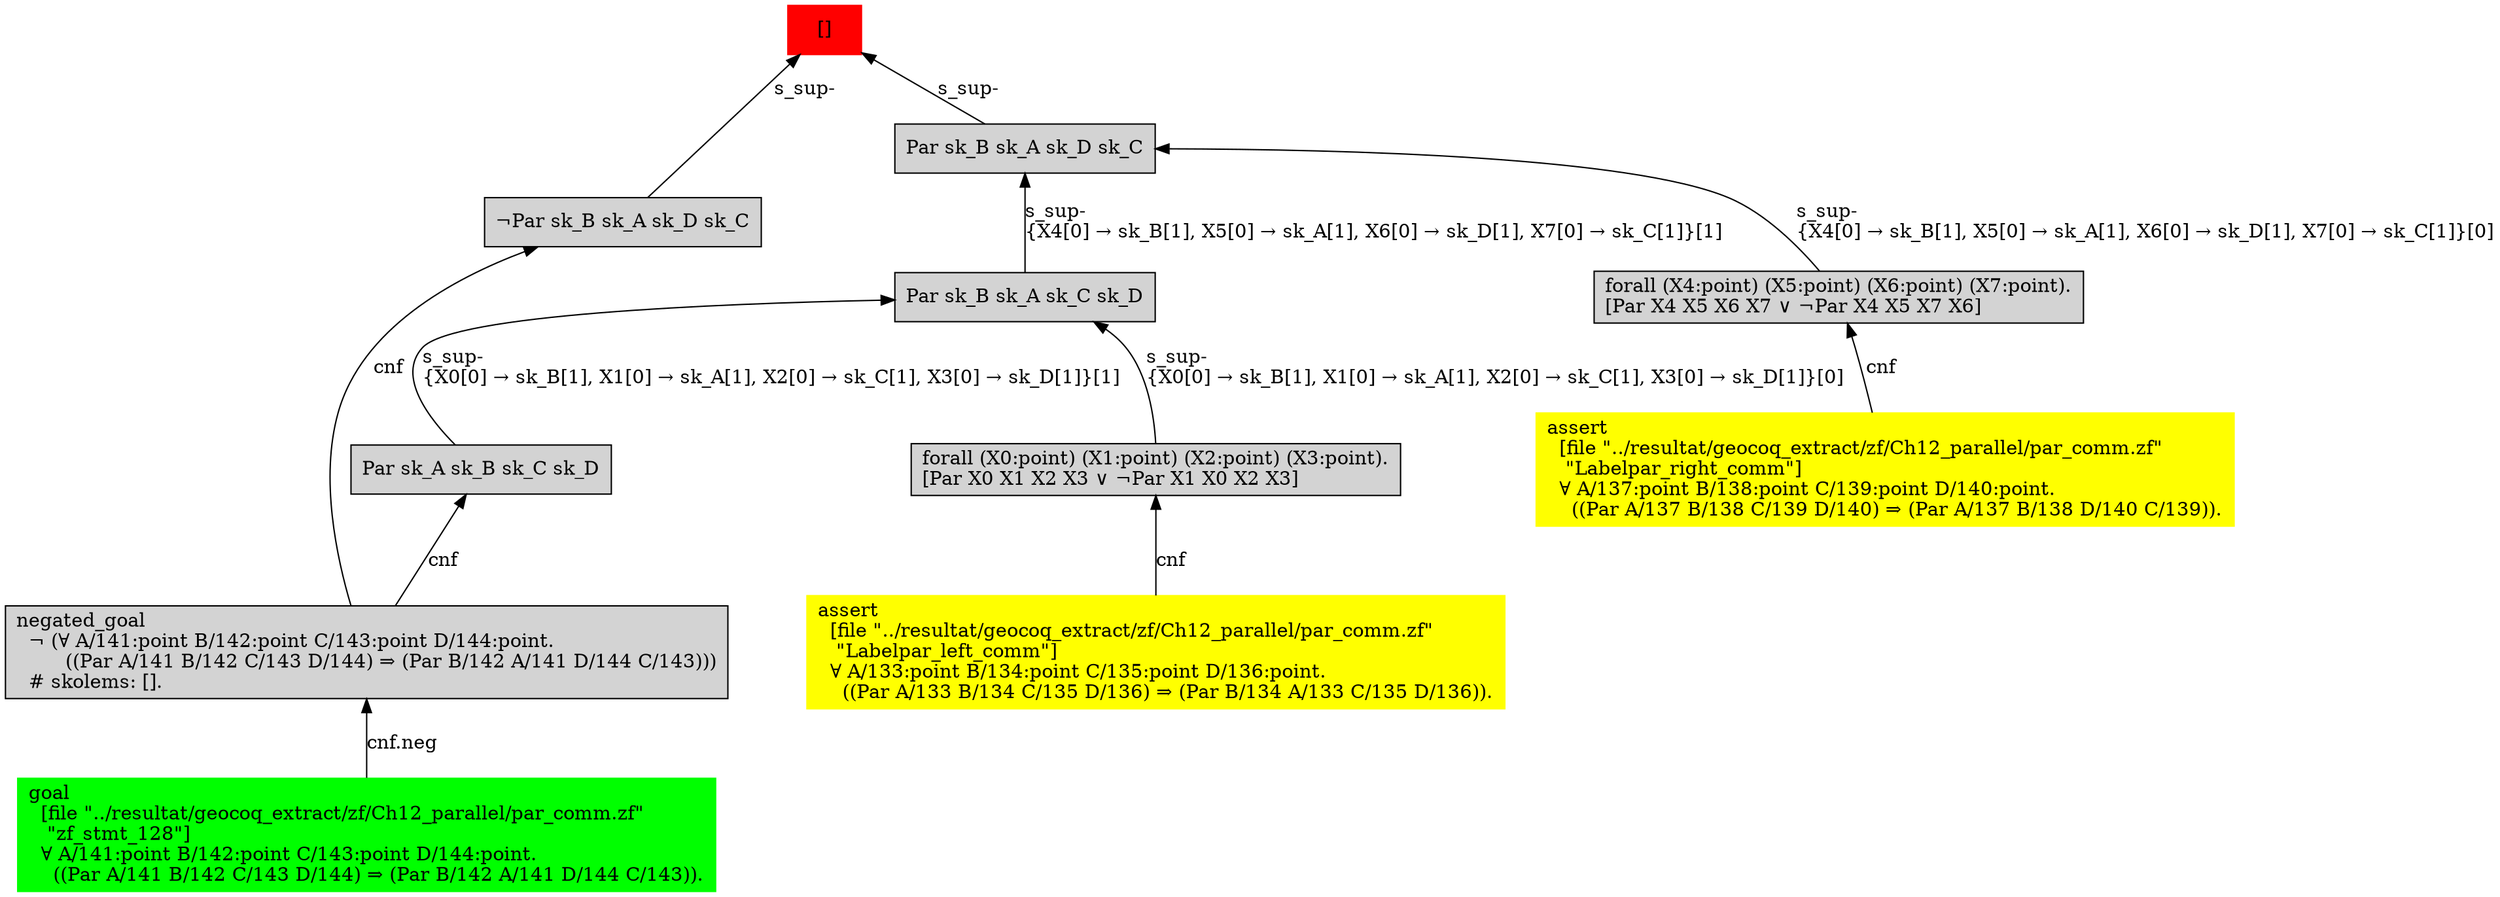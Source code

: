 digraph "unsat_graph" {
  vertex_0 [color=red, label="[]", shape=box, style=filled];
  vertex_0 -> vertex_1 [label="s_sup-\l", dir="back"];
  vertex_1 [shape=box, label="¬Par sk_B sk_A sk_D sk_C\l", style=filled];
  vertex_1 -> vertex_2 [label="cnf", dir="back"];
  vertex_2 [shape=box, label="negated_goal\l  ¬ (∀ A/141:point B/142:point C/143:point D/144:point.\l        ((Par A/141 B/142 C/143 D/144) ⇒ (Par B/142 A/141 D/144 C/143)))\l  # skolems: [].\l", style=filled];
  vertex_2 -> vertex_3 [label="cnf.neg", dir="back"];
  vertex_3 [color=green, shape=box, label="goal\l  [file \"../resultat/geocoq_extract/zf/Ch12_parallel/par_comm.zf\" \l   \"zf_stmt_128\"]\l  ∀ A/141:point B/142:point C/143:point D/144:point.\l    ((Par A/141 B/142 C/143 D/144) ⇒ (Par B/142 A/141 D/144 C/143)).\l", style=filled];
  vertex_0 -> vertex_4 [label="s_sup-\l", dir="back"];
  vertex_4 [shape=box, label="Par sk_B sk_A sk_D sk_C\l", style=filled];
  vertex_4 -> vertex_5 [label="s_sup-\l\{X4[0] → sk_B[1], X5[0] → sk_A[1], X6[0] → sk_D[1], X7[0] → sk_C[1]\}[0]\l", dir="back"];
  vertex_5 [shape=box, label="forall (X4:point) (X5:point) (X6:point) (X7:point).\l[Par X4 X5 X6 X7 ∨ ¬Par X4 X5 X7 X6]\l", style=filled];
  vertex_5 -> vertex_6 [label="cnf", dir="back"];
  vertex_6 [color=yellow, shape=box, label="assert\l  [file \"../resultat/geocoq_extract/zf/Ch12_parallel/par_comm.zf\" \l   \"Labelpar_right_comm\"]\l  ∀ A/137:point B/138:point C/139:point D/140:point.\l    ((Par A/137 B/138 C/139 D/140) ⇒ (Par A/137 B/138 D/140 C/139)).\l", style=filled];
  vertex_4 -> vertex_7 [label="s_sup-\l\{X4[0] → sk_B[1], X5[0] → sk_A[1], X6[0] → sk_D[1], X7[0] → sk_C[1]\}[1]\l", dir="back"];
  vertex_7 [shape=box, label="Par sk_B sk_A sk_C sk_D\l", style=filled];
  vertex_7 -> vertex_8 [label="s_sup-\l\{X0[0] → sk_B[1], X1[0] → sk_A[1], X2[0] → sk_C[1], X3[0] → sk_D[1]\}[0]\l", dir="back"];
  vertex_8 [shape=box, label="forall (X0:point) (X1:point) (X2:point) (X3:point).\l[Par X0 X1 X2 X3 ∨ ¬Par X1 X0 X2 X3]\l", style=filled];
  vertex_8 -> vertex_9 [label="cnf", dir="back"];
  vertex_9 [color=yellow, shape=box, label="assert\l  [file \"../resultat/geocoq_extract/zf/Ch12_parallel/par_comm.zf\" \l   \"Labelpar_left_comm\"]\l  ∀ A/133:point B/134:point C/135:point D/136:point.\l    ((Par A/133 B/134 C/135 D/136) ⇒ (Par B/134 A/133 C/135 D/136)).\l", style=filled];
  vertex_7 -> vertex_10 [label="s_sup-\l\{X0[0] → sk_B[1], X1[0] → sk_A[1], X2[0] → sk_C[1], X3[0] → sk_D[1]\}[1]\l", dir="back"];
  vertex_10 [shape=box, label="Par sk_A sk_B sk_C sk_D\l", style=filled];
  vertex_10 -> vertex_2 [label="cnf", dir="back"];
  }


